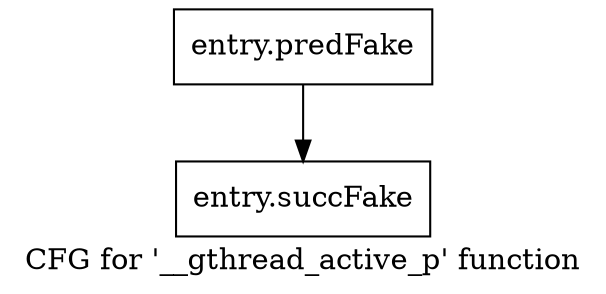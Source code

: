 digraph "CFG for '__gthread_active_p' function" {
	label="CFG for '__gthread_active_p' function";

	Node0x44f5a20 [shape=record,filename="/tools/Xilinx/Vitis_HLS/2023.1/tps/lnx64/gcc-8.3.0/lib/gcc/x86_64-pc-linux-gnu/8.3.0/../../../../include/c++/8.3.0/x86_64-pc-linux-gnu/bits/gthr-default.h",linenumber="251",label="{entry.predFake}"];
	Node0x44f5a20 -> Node0x43aebf0[ callList="" memoryops="" filename="/tools/Xilinx/Vitis_HLS/2023.1/tps/lnx64/gcc-8.3.0/lib/gcc/x86_64-pc-linux-gnu/8.3.0/../../../../include/c++/8.3.0/x86_64-pc-linux-gnu/bits/gthr-default.h" execusionnum="66"];
	Node0x43aebf0 [shape=record,filename="/tools/Xilinx/Vitis_HLS/2023.1/tps/lnx64/gcc-8.3.0/lib/gcc/x86_64-pc-linux-gnu/8.3.0/../../../../include/c++/8.3.0/x86_64-pc-linux-gnu/bits/gthr-default.h",linenumber="251",label="{entry.succFake}"];
}
